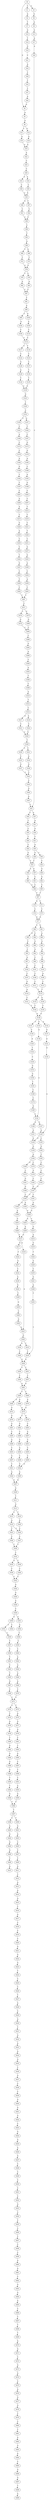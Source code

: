 strict digraph  {
	S0 -> S1 [ label = C ];
	S0 -> S2 [ label = G ];
	S0 -> S3 [ label = G ];
	S1 -> S4 [ label = A ];
	S2 -> S5 [ label = A ];
	S3 -> S6 [ label = G ];
	S4 -> S7 [ label = T ];
	S5 -> S8 [ label = G ];
	S6 -> S9 [ label = A ];
	S7 -> S10 [ label = G ];
	S8 -> S11 [ label = T ];
	S8 -> S12 [ label = G ];
	S9 -> S13 [ label = G ];
	S10 -> S14 [ label = T ];
	S11 -> S15 [ label = A ];
	S12 -> S16 [ label = A ];
	S13 -> S17 [ label = A ];
	S14 -> S18 [ label = G ];
	S15 -> S19 [ label = G ];
	S16 -> S19 [ label = G ];
	S17 -> S20 [ label = A ];
	S18 -> S21 [ label = C ];
	S19 -> S22 [ label = A ];
	S20 -> S23 [ label = C ];
	S21 -> S24 [ label = A ];
	S22 -> S25 [ label = C ];
	S23 -> S26 [ label = C ];
	S23 -> S27 [ label = A ];
	S24 -> S28 [ label = T ];
	S25 -> S29 [ label = C ];
	S26 -> S30 [ label = T ];
	S27 -> S31 [ label = A ];
	S28 -> S32 [ label = T ];
	S29 -> S33 [ label = G ];
	S29 -> S34 [ label = A ];
	S30 -> S35 [ label = C ];
	S31 -> S36 [ label = G ];
	S32 -> S37 [ label = T ];
	S33 -> S38 [ label = C ];
	S34 -> S39 [ label = C ];
	S35 -> S40 [ label = T ];
	S36 -> S41 [ label = T ];
	S37 -> S42 [ label = A ];
	S38 -> S43 [ label = G ];
	S39 -> S43 [ label = G ];
	S40 -> S44 [ label = C ];
	S41 -> S45 [ label = A ];
	S42 -> S2 [ label = G ];
	S43 -> S46 [ label = G ];
	S43 -> S47 [ label = T ];
	S44 -> S48 [ label = G ];
	S45 -> S49 [ label = G ];
	S45 -> S50 [ label = C ];
	S46 -> S51 [ label = C ];
	S47 -> S52 [ label = C ];
	S48 -> S53 [ label = T ];
	S49 -> S53 [ label = T ];
	S50 -> S54 [ label = C ];
	S51 -> S55 [ label = C ];
	S52 -> S55 [ label = C ];
	S53 -> S56 [ label = C ];
	S53 -> S57 [ label = G ];
	S54 -> S58 [ label = G ];
	S55 -> S59 [ label = C ];
	S56 -> S60 [ label = C ];
	S57 -> S61 [ label = C ];
	S58 -> S62 [ label = G ];
	S59 -> S63 [ label = T ];
	S60 -> S64 [ label = C ];
	S61 -> S64 [ label = C ];
	S62 -> S65 [ label = C ];
	S63 -> S66 [ label = A ];
	S64 -> S67 [ label = T ];
	S65 -> S67 [ label = T ];
	S66 -> S68 [ label = T ];
	S66 -> S69 [ label = G ];
	S67 -> S70 [ label = A ];
	S67 -> S71 [ label = C ];
	S68 -> S72 [ label = T ];
	S69 -> S73 [ label = T ];
	S70 -> S74 [ label = C ];
	S71 -> S75 [ label = C ];
	S72 -> S76 [ label = G ];
	S73 -> S76 [ label = G ];
	S74 -> S77 [ label = G ];
	S75 -> S77 [ label = G ];
	S76 -> S78 [ label = T ];
	S76 -> S79 [ label = C ];
	S77 -> S80 [ label = C ];
	S77 -> S81 [ label = G ];
	S78 -> S82 [ label = A ];
	S79 -> S83 [ label = A ];
	S80 -> S84 [ label = C ];
	S80 -> S85 [ label = G ];
	S81 -> S86 [ label = A ];
	S82 -> S87 [ label = C ];
	S83 -> S87 [ label = C ];
	S84 -> S88 [ label = G ];
	S85 -> S89 [ label = C ];
	S86 -> S90 [ label = G ];
	S87 -> S91 [ label = T ];
	S88 -> S92 [ label = G ];
	S89 -> S93 [ label = C ];
	S90 -> S94 [ label = A ];
	S91 -> S95 [ label = A ];
	S92 -> S96 [ label = C ];
	S93 -> S97 [ label = A ];
	S94 -> S98 [ label = C ];
	S95 -> S99 [ label = C ];
	S95 -> S100 [ label = G ];
	S96 -> S101 [ label = C ];
	S97 -> S102 [ label = G ];
	S98 -> S103 [ label = G ];
	S99 -> S104 [ label = G ];
	S100 -> S105 [ label = A ];
	S101 -> S106 [ label = C ];
	S102 -> S107 [ label = C ];
	S103 -> S108 [ label = A ];
	S104 -> S109 [ label = C ];
	S105 -> S110 [ label = C ];
	S106 -> S111 [ label = C ];
	S107 -> S112 [ label = G ];
	S108 -> S113 [ label = C ];
	S109 -> S114 [ label = C ];
	S110 -> S114 [ label = C ];
	S111 -> S115 [ label = T ];
	S112 -> S116 [ label = A ];
	S113 -> S115 [ label = T ];
	S114 -> S117 [ label = C ];
	S114 -> S118 [ label = T ];
	S115 -> S119 [ label = C ];
	S115 -> S120 [ label = G ];
	S116 -> S121 [ label = C ];
	S117 -> S122 [ label = C ];
	S118 -> S123 [ label = C ];
	S119 -> S124 [ label = T ];
	S120 -> S125 [ label = T ];
	S121 -> S124 [ label = T ];
	S122 -> S126 [ label = G ];
	S123 -> S127 [ label = C ];
	S124 -> S128 [ label = G ];
	S125 -> S128 [ label = G ];
	S126 -> S129 [ label = A ];
	S127 -> S130 [ label = T ];
	S128 -> S131 [ label = C ];
	S128 -> S132 [ label = A ];
	S128 -> S133 [ label = G ];
	S129 -> S134 [ label = T ];
	S130 -> S135 [ label = T ];
	S131 -> S136 [ label = C ];
	S132 -> S137 [ label = G ];
	S133 -> S138 [ label = G ];
	S134 -> S139 [ label = G ];
	S135 -> S139 [ label = G ];
	S136 -> S140 [ label = A ];
	S137 -> S141 [ label = A ];
	S138 -> S142 [ label = C ];
	S139 -> S143 [ label = G ];
	S140 -> S144 [ label = T ];
	S141 -> S145 [ label = G ];
	S142 -> S146 [ label = A ];
	S142 -> S147 [ label = G ];
	S143 -> S148 [ label = T ];
	S144 -> S149 [ label = C ];
	S145 -> S150 [ label = A ];
	S146 -> S151 [ label = A ];
	S147 -> S150 [ label = A ];
	S148 -> S152 [ label = C ];
	S149 -> S153 [ label = G ];
	S150 -> S154 [ label = G ];
	S150 -> S155 [ label = C ];
	S151 -> S154 [ label = G ];
	S152 -> S156 [ label = C ];
	S152 -> S157 [ label = G ];
	S153 -> S158 [ label = G ];
	S154 -> S159 [ label = G ];
	S155 -> S160 [ label = G ];
	S156 -> S161 [ label = C ];
	S157 -> S162 [ label = T ];
	S158 -> S163 [ label = T ];
	S159 -> S164 [ label = A ];
	S160 -> S165 [ label = T ];
	S161 -> S166 [ label = A ];
	S162 -> S167 [ label = C ];
	S163 -> S168 [ label = C ];
	S164 -> S169 [ label = G ];
	S164 -> S170 [ label = C ];
	S165 -> S171 [ label = C ];
	S166 -> S172 [ label = C ];
	S167 -> S173 [ label = G ];
	S168 -> S174 [ label = C ];
	S169 -> S175 [ label = C ];
	S170 -> S176 [ label = G ];
	S171 -> S177 [ label = C ];
	S172 -> S178 [ label = C ];
	S173 -> S179 [ label = G ];
	S174 -> S180 [ label = G ];
	S175 -> S181 [ label = G ];
	S176 -> S182 [ label = C ];
	S177 -> S183 [ label = C ];
	S178 -> S184 [ label = A ];
	S179 -> S185 [ label = A ];
	S180 -> S142 [ label = C ];
	S181 -> S186 [ label = G ];
	S182 -> S187 [ label = G ];
	S183 -> S187 [ label = G ];
	S184 -> S188 [ label = G ];
	S185 -> S189 [ label = C ];
	S186 -> S190 [ label = C ];
	S187 -> S191 [ label = T ];
	S187 -> S190 [ label = C ];
	S188 -> S192 [ label = T ];
	S189 -> S193 [ label = A ];
	S190 -> S194 [ label = G ];
	S190 -> S195 [ label = A ];
	S191 -> S196 [ label = A ];
	S192 -> S197 [ label = T ];
	S193 -> S198 [ label = G ];
	S194 -> S199 [ label = A ];
	S195 -> S200 [ label = G ];
	S196 -> S200 [ label = G ];
	S197 -> S201 [ label = C ];
	S198 -> S202 [ label = C ];
	S199 -> S203 [ label = G ];
	S200 -> S204 [ label = A ];
	S200 -> S205 [ label = T ];
	S201 -> S206 [ label = A ];
	S202 -> S207 [ label = C ];
	S203 -> S208 [ label = A ];
	S204 -> S209 [ label = A ];
	S205 -> S210 [ label = G ];
	S206 -> S211 [ label = A ];
	S207 -> S212 [ label = T ];
	S208 -> S213 [ label = G ];
	S209 -> S213 [ label = G ];
	S210 -> S214 [ label = A ];
	S211 -> S215 [ label = C ];
	S212 -> S216 [ label = T ];
	S213 -> S217 [ label = G ];
	S213 -> S218 [ label = G ];
	S214 -> S219 [ label = G ];
	S215 -> S220 [ label = G ];
	S216 -> S221 [ label = C ];
	S217 -> S222 [ label = C ];
	S218 -> S223 [ label = A ];
	S219 -> S224 [ label = T ];
	S220 -> S225 [ label = A ];
	S221 -> S226 [ label = T ];
	S222 -> S227 [ label = G ];
	S223 -> S228 [ label = G ];
	S224 -> S229 [ label = G ];
	S225 -> S230 [ label = C ];
	S226 -> S231 [ label = C ];
	S227 -> S232 [ label = C ];
	S228 -> S233 [ label = C ];
	S228 -> S234 [ label = A ];
	S229 -> S235 [ label = C ];
	S230 -> S236 [ label = C ];
	S231 -> S237 [ label = G ];
	S232 -> S238 [ label = A ];
	S233 -> S239 [ label = T ];
	S234 -> S240 [ label = T ];
	S235 -> S241 [ label = G ];
	S236 -> S242 [ label = T ];
	S237 -> S243 [ label = G ];
	S238 -> S244 [ label = G ];
	S239 -> S245 [ label = G ];
	S240 -> S245 [ label = G ];
	S241 -> S246 [ label = A ];
	S242 -> S247 [ label = G ];
	S243 -> S248 [ label = A ];
	S244 -> S249 [ label = C ];
	S245 -> S250 [ label = C ];
	S245 -> S251 [ label = T ];
	S246 -> S252 [ label = C ];
	S247 -> S253 [ label = C ];
	S248 -> S254 [ label = C ];
	S249 -> S255 [ label = G ];
	S250 -> S256 [ label = T ];
	S251 -> S257 [ label = T ];
	S252 -> S239 [ label = T ];
	S253 -> S258 [ label = T ];
	S254 -> S259 [ label = A ];
	S255 -> S260 [ label = C ];
	S256 -> S261 [ label = A ];
	S257 -> S261 [ label = A ];
	S258 -> S262 [ label = C ];
	S259 -> S263 [ label = C ];
	S260 -> S264 [ label = G ];
	S261 -> S265 [ label = C ];
	S261 -> S266 [ label = T ];
	S262 -> S267 [ label = T ];
	S263 -> S267 [ label = T ];
	S264 -> S223 [ label = A ];
	S265 -> S268 [ label = G ];
	S265 -> S269 [ label = A ];
	S266 -> S270 [ label = A ];
	S267 -> S271 [ label = C ];
	S268 -> S272 [ label = A ];
	S269 -> S273 [ label = A ];
	S270 -> S273 [ label = A ];
	S271 -> S274 [ label = C ];
	S271 -> S275 [ label = G ];
	S272 -> S276 [ label = G ];
	S273 -> S277 [ label = T ];
	S273 -> S278 [ label = C ];
	S274 -> S279 [ label = G ];
	S275 -> S280 [ label = G ];
	S276 -> S281 [ label = A ];
	S277 -> S282 [ label = G ];
	S278 -> S283 [ label = C ];
	S279 -> S284 [ label = C ];
	S280 -> S284 [ label = C ];
	S281 -> S285 [ label = C ];
	S282 -> S286 [ label = C ];
	S283 -> S287 [ label = A ];
	S284 -> S288 [ label = C ];
	S285 -> S289 [ label = A ];
	S286 -> S290 [ label = C ];
	S287 -> S291 [ label = C ];
	S288 -> S292 [ label = G ];
	S289 -> S293 [ label = C ];
	S290 -> S294 [ label = A ];
	S291 -> S295 [ label = C ];
	S292 -> S296 [ label = A ];
	S293 -> S297 [ label = G ];
	S294 -> S298 [ label = C ];
	S295 -> S299 [ label = C ];
	S296 -> S300 [ label = C ];
	S297 -> S301 [ label = C ];
	S298 -> S302 [ label = G ];
	S299 -> S302 [ label = G ];
	S300 -> S303 [ label = A ];
	S301 -> S304 [ label = A ];
	S302 -> S305 [ label = A ];
	S303 -> S306 [ label = T ];
	S304 -> S307 [ label = G ];
	S305 -> S307 [ label = G ];
	S306 -> S308 [ label = C ];
	S307 -> S309 [ label = G ];
	S308 -> S310 [ label = A ];
	S309 -> S311 [ label = T ];
	S310 -> S312 [ label = T ];
	S311 -> S313 [ label = G ];
	S312 -> S314 [ label = C ];
	S313 -> S315 [ label = C ];
	S313 -> S316 [ label = T ];
	S314 -> S317 [ label = G ];
	S314 -> S318 [ label = A ];
	S315 -> S319 [ label = A ];
	S316 -> S320 [ label = A ];
	S317 -> S321 [ label = C ];
	S318 -> S322 [ label = C ];
	S319 -> S323 [ label = T ];
	S319 -> S324 [ label = C ];
	S320 -> S324 [ label = C ];
	S321 -> S325 [ label = G ];
	S322 -> S325 [ label = G ];
	S323 -> S326 [ label = C ];
	S324 -> S327 [ label = C ];
	S325 -> S328 [ label = T ];
	S326 -> S329 [ label = T ];
	S327 -> S329 [ label = T ];
	S328 -> S330 [ label = C ];
	S328 -> S331 [ label = T ];
	S329 -> S332 [ label = T ];
	S330 -> S333 [ label = C ];
	S331 -> S334 [ label = A ];
	S332 -> S335 [ label = G ];
	S332 -> S336 [ label = T ];
	S333 -> S337 [ label = G ];
	S334 -> S338 [ label = G ];
	S335 -> S339 [ label = C ];
	S336 -> S340 [ label = C ];
	S337 -> S341 [ label = C ];
	S338 -> S341 [ label = C ];
	S339 -> S342 [ label = C ];
	S340 -> S342 [ label = C ];
	S341 -> S343 [ label = C ];
	S342 -> S344 [ label = G ];
	S343 -> S345 [ label = G ];
	S344 -> S346 [ label = G ];
	S345 -> S347 [ label = A ];
	S346 -> S348 [ label = A ];
	S347 -> S23 [ label = C ];
	S348 -> S349 [ label = C ];
	S349 -> S350 [ label = G ];
	S349 -> S351 [ label = A ];
	S350 -> S352 [ label = C ];
	S350 -> S353 [ label = T ];
	S351 -> S354 [ label = A ];
	S353 -> S355 [ label = C ];
	S354 -> S356 [ label = C ];
	S355 -> S357 [ label = T ];
	S356 -> S358 [ label = C ];
	S357 -> S359 [ label = T ];
	S358 -> S360 [ label = C ];
	S359 -> S361 [ label = T ];
	S360 -> S362 [ label = A ];
	S361 -> S363 [ label = T ];
	S362 -> S364 [ label = G ];
	S363 -> S365 [ label = T ];
	S364 -> S366 [ label = A ];
	S365 -> S367 [ label = G ];
	S366 -> S368 [ label = A ];
	S367 -> S369 [ label = T ];
	S368 -> S370 [ label = T ];
	S369 -> S371 [ label = C ];
	S370 -> S371 [ label = C ];
	S371 -> S372 [ label = C ];
	S371 -> S373 [ label = T ];
	S372 -> S374 [ label = T ];
	S373 -> S375 [ label = A ];
	S374 -> S376 [ label = A ];
	S375 -> S377 [ label = G ];
	S376 -> S378 [ label = C ];
	S377 -> S379 [ label = A ];
	S378 -> S380 [ label = T ];
	S379 -> S381 [ label = C ];
	S380 -> S382 [ label = A ];
	S381 -> S383 [ label = T ];
	S382 -> S384 [ label = G ];
	S383 -> S385 [ label = A ];
	S384 -> S386 [ label = A ];
	S385 -> S387 [ label = C ];
	S386 -> S388 [ label = A ];
	S387 -> S389 [ label = T ];
	S388 -> S390 [ label = T ];
	S389 -> S391 [ label = C ];
	S390 -> S392 [ label = T ];
	S391 -> S393 [ label = A ];
	S392 -> S394 [ label = G ];
	S393 -> S395 [ label = G ];
	S394 -> S396 [ label = T ];
	S395 -> S396 [ label = T ];
	S396 -> S397 [ label = T ];
	S397 -> S398 [ label = C ];
	S397 -> S399 [ label = T ];
	S398 -> S400 [ label = A ];
	S399 -> S401 [ label = G ];
	S400 -> S402 [ label = G ];
	S401 -> S403 [ label = A ];
	S402 -> S404 [ label = G ];
	S403 -> S405 [ label = C ];
	S404 -> S406 [ label = G ];
	S405 -> S407 [ label = C ];
	S406 -> S408 [ label = T ];
	S407 -> S409 [ label = T ];
	S408 -> S410 [ label = A ];
	S409 -> S411 [ label = A ];
	S411 -> S412 [ label = T ];
	S412 -> S413 [ label = A ];
	S413 -> S414 [ label = A ];
	S414 -> S415 [ label = G ];
	S415 -> S416 [ label = T ];
	S416 -> S417 [ label = A ];
	S417 -> S418 [ label = C ];
	S418 -> S419 [ label = C ];
	S419 -> S420 [ label = C ];
	S420 -> S421 [ label = G ];
	S421 -> S422 [ label = G ];
	S422 -> S423 [ label = G ];
	S423 -> S424 [ label = T ];
	S424 -> S425 [ label = C ];
	S425 -> S426 [ label = C ];
	S426 -> S427 [ label = T ];
	S427 -> S428 [ label = A ];
	S428 -> S429 [ label = C ];
	S429 -> S430 [ label = A ];
	S430 -> S431 [ label = T ];
	S431 -> S432 [ label = G ];
	S432 -> S433 [ label = A ];
	S433 -> S434 [ label = A ];
	S434 -> S435 [ label = G ];
	S435 -> S436 [ label = T ];
	S436 -> S437 [ label = G ];
	S437 -> S438 [ label = C ];
	S438 -> S439 [ label = C ];
	S439 -> S440 [ label = G ];
	S440 -> S441 [ label = G ];
	S441 -> S442 [ label = G ];
	S442 -> S443 [ label = C ];
	S443 -> S444 [ label = G ];
	S444 -> S445 [ label = G ];
	S445 -> S446 [ label = A ];
	S446 -> S447 [ label = G ];
	S447 -> S448 [ label = C ];
	S448 -> S449 [ label = C ];
	S449 -> S450 [ label = C ];
	S450 -> S451 [ label = C ];
	S451 -> S452 [ label = C ];
	S452 -> S453 [ label = G ];
	S453 -> S454 [ label = C ];
	S454 -> S455 [ label = T ];
	S455 -> S456 [ label = C ];
	S456 -> S457 [ label = T ];
	S457 -> S458 [ label = T ];
	S458 -> S459 [ label = C ];
	S459 -> S460 [ label = G ];
	S460 -> S461 [ label = A ];
	S461 -> S462 [ label = C ];
	S462 -> S463 [ label = G ];
	S463 -> S464 [ label = G ];
	S464 -> S465 [ label = A ];
	S465 -> S466 [ label = C ];
	S466 -> S467 [ label = C ];
	S467 -> S468 [ label = T ];
	S468 -> S469 [ label = T ];
	S469 -> S470 [ label = A ];
	S470 -> S471 [ label = G ];
	S471 -> S472 [ label = C ];
	S472 -> S473 [ label = G ];
	S473 -> S474 [ label = A ];
	S474 -> S475 [ label = C ];
	S475 -> S476 [ label = A ];
	S476 -> S477 [ label = G ];
	S477 -> S478 [ label = G ];
	S478 -> S479 [ label = T ];
	S479 -> S480 [ label = C ];
	S480 -> S481 [ label = T ];
	S481 -> S482 [ label = A ];
	S482 -> S483 [ label = G ];
	S483 -> S484 [ label = A ];
	S484 -> S485 [ label = C ];
	S485 -> S486 [ label = G ];
	S486 -> S487 [ label = G ];
	S487 -> S488 [ label = T ];
	S488 -> S489 [ label = A ];
}

